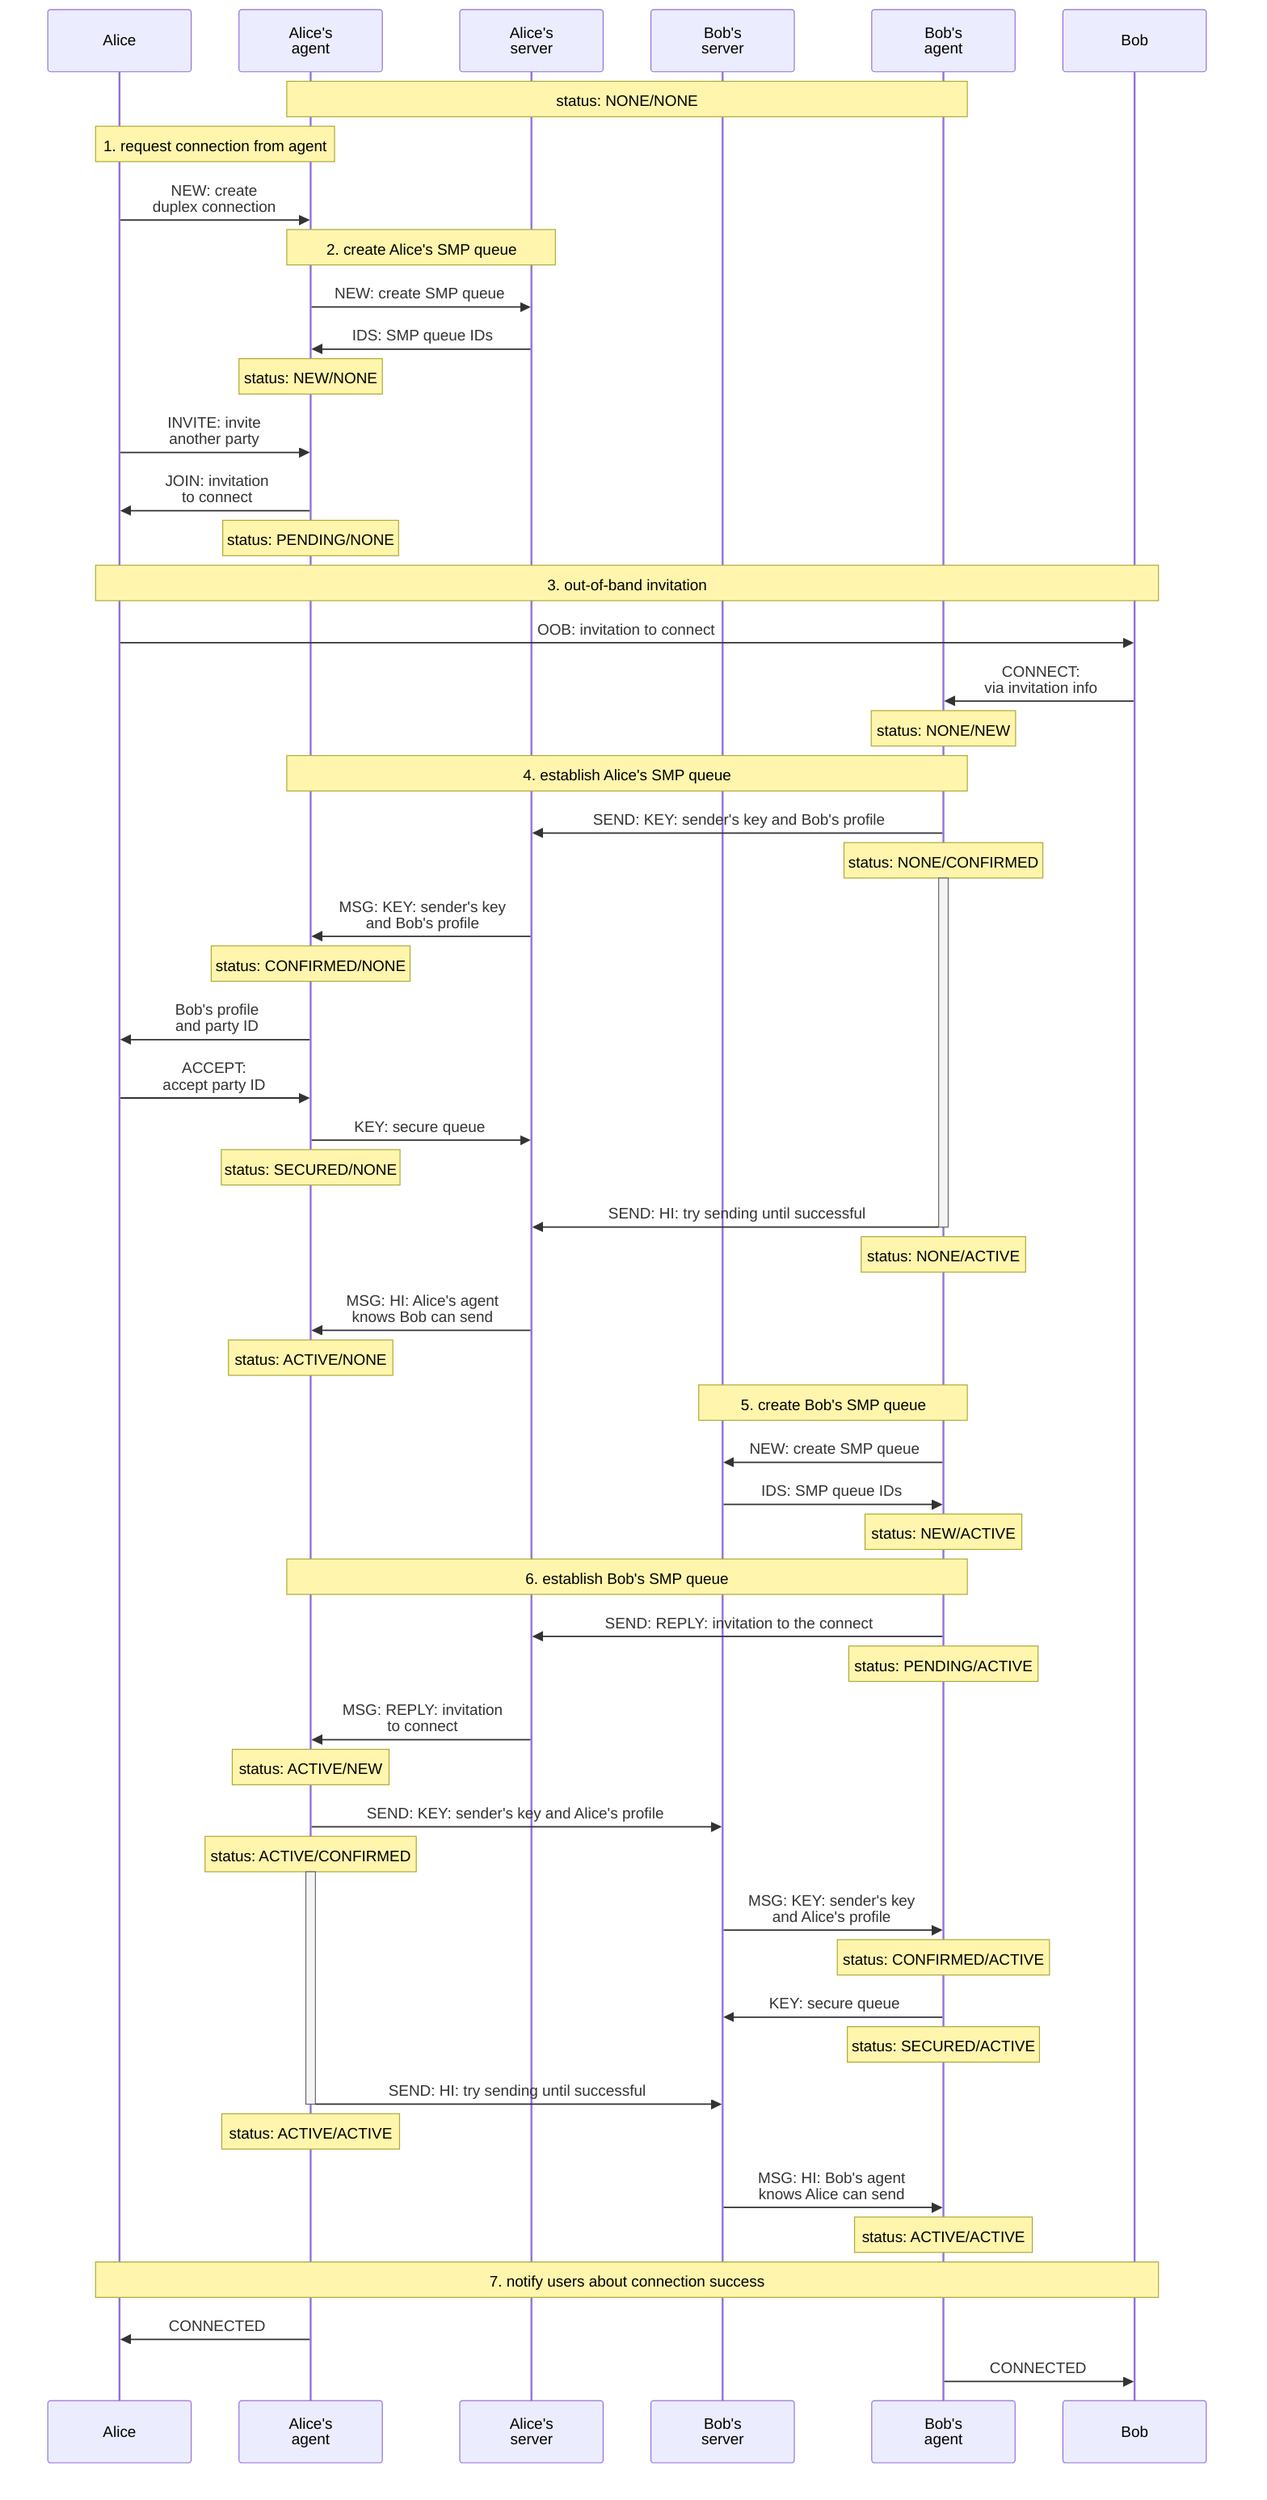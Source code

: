 sequenceDiagram
  participant A as Alice
  participant AA as Alice's<br>agent
  participant AS as Alice's<br>server
  participant BS as Bob's<br>server
  participant BA as Bob's<br>agent
  participant B as Bob

  note over AA, BA: status: NONE/NONE

  note over A, AA: 1. request connection from agent
  A ->> AA: NEW: create<br>duplex connection
 
  note over AA, AS: 2. create Alice's SMP queue
  AA ->> AS: NEW: create SMP queue
  AS ->> AA: IDS: SMP queue IDs
  note over AA: status: NEW/NONE

  A ->> AA: INVITE: invite<br>another party
  AA ->> A: JOIN: invitation<br>to connect
  note over AA: status: PENDING/NONE

  note over A, B: 3. out-of-band invitation
  A ->> B: OOB: invitation to connect
  B ->> BA: CONNECT:<br>via invitation info
  note over BA: status: NONE/NEW

  note over BA, AA: 4. establish Alice's SMP queue
  BA ->> AS: SEND: KEY: sender's key and Bob's profile
  note over BA: status: NONE/CONFIRMED
  activate BA
  AS ->> AA: MSG: KEY: sender's key<br>and Bob's profile
  note over AA: status: CONFIRMED/NONE
  AA ->> A: Bob's profile<br>and party ID
  A ->> AA: ACCEPT:<br>accept party ID
  AA ->> AS: KEY: secure queue
  note over AA: status: SECURED/NONE

  BA ->> AS: SEND: HI: try sending until successful
  deactivate BA
  note over BA: status: NONE/ACTIVE
  AS ->> AA: MSG: HI: Alice's agent<br>knows Bob can send
  note over AA: status: ACTIVE/NONE

  note over BA, BS: 5. create Bob's SMP queue
  BA ->> BS: NEW: create SMP queue
  BS ->> BA: IDS: SMP queue IDs
  note over BA: status: NEW/ACTIVE

  note over AA, BA: 6. establish Bob's SMP queue
  BA ->> AS: SEND: REPLY: invitation to the connect
  note over BA: status: PENDING/ACTIVE
  AS ->> AA: MSG: REPLY: invitation<br>to connect
  note over AA: status: ACTIVE/NEW

  AA ->> BS: SEND: KEY: sender's key and Alice's profile
  note over AA: status: ACTIVE/CONFIRMED
  activate AA
  BS ->> BA: MSG: KEY: sender's key<br>and Alice's profile
  note over BA: status: CONFIRMED/ACTIVE
  BA ->> BS: KEY: secure queue
  note over BA: status: SECURED/ACTIVE

  AA ->> BS: SEND: HI: try sending until successful
  deactivate AA
  note over AA: status: ACTIVE/ACTIVE
  BS ->> BA: MSG: HI: Bob's agent<br>knows Alice can send
  note over BA: status: ACTIVE/ACTIVE

  note over A, B: 7. notify users about connection success
  AA ->> A: CONNECTED
  BA ->> B: CONNECTED